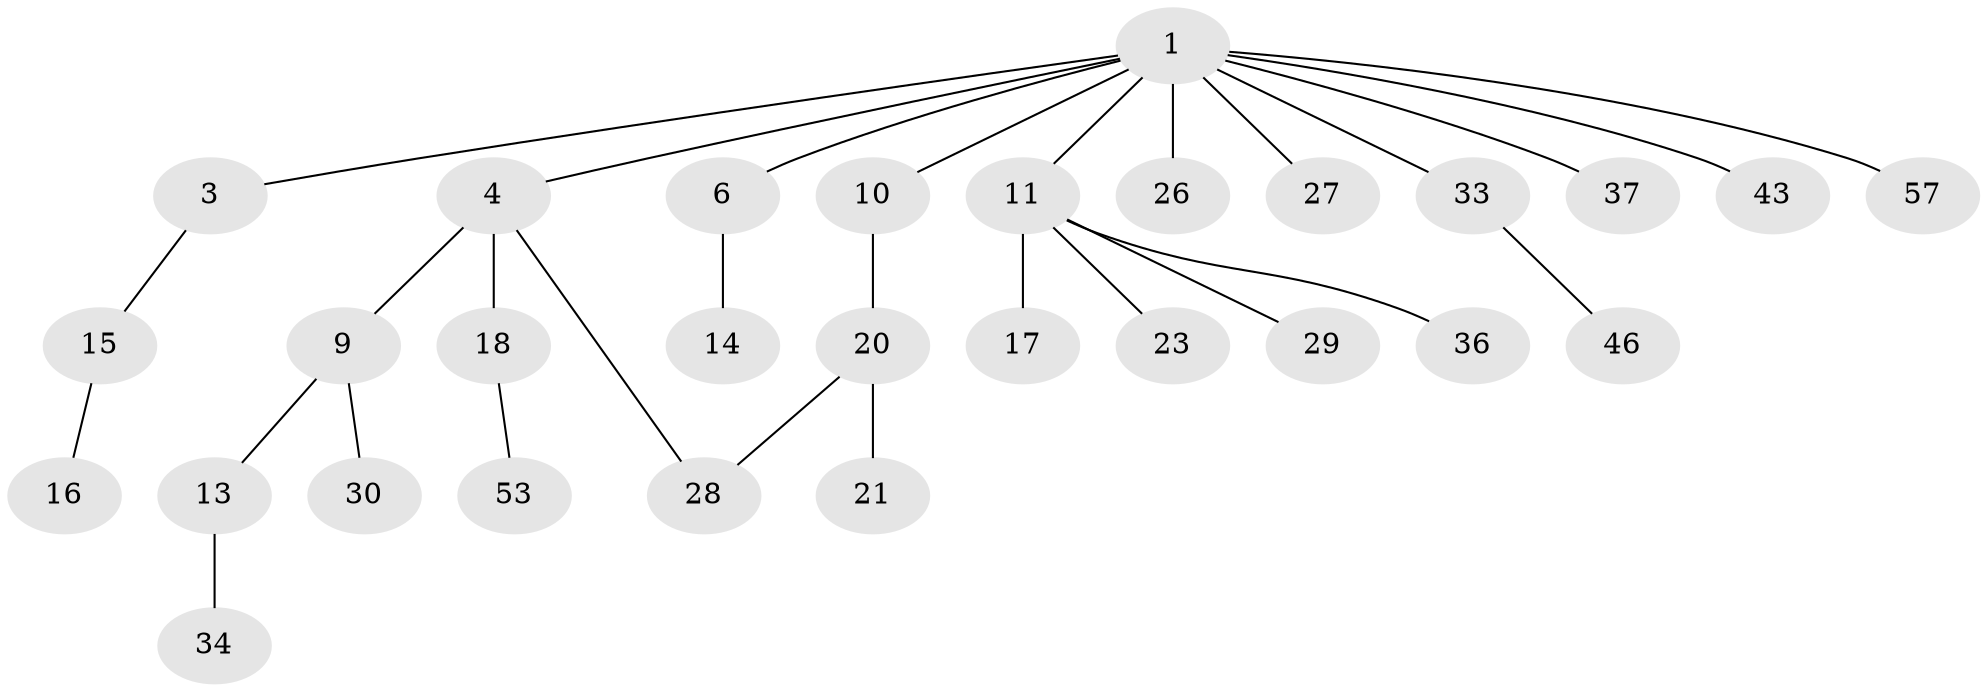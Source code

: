 // original degree distribution, {4: 0.0847457627118644, 8: 0.01694915254237288, 2: 0.3559322033898305, 3: 0.11864406779661017, 5: 0.01694915254237288, 1: 0.4067796610169492}
// Generated by graph-tools (version 1.1) at 2025/13/03/09/25 04:13:16]
// undirected, 29 vertices, 29 edges
graph export_dot {
graph [start="1"]
  node [color=gray90,style=filled];
  1 [super="+2+8"];
  3;
  4 [super="+7+12+5"];
  6;
  9 [super="+55"];
  10;
  11;
  13 [super="+22+51"];
  14;
  15;
  16 [super="+19"];
  17 [super="+40+35"];
  18;
  20 [super="+25"];
  21 [super="+41"];
  23 [super="+24"];
  26 [super="+44"];
  27;
  28 [super="+47"];
  29 [super="+31"];
  30 [super="+58"];
  33;
  34;
  36 [super="+39"];
  37;
  43;
  46;
  53;
  57;
  1 -- 10;
  1 -- 57;
  1 -- 33;
  1 -- 3;
  1 -- 4;
  1 -- 37;
  1 -- 6;
  1 -- 43;
  1 -- 27;
  1 -- 26;
  1 -- 11;
  3 -- 15;
  4 -- 28;
  4 -- 9;
  4 -- 18 [weight=2];
  6 -- 14;
  9 -- 13;
  9 -- 30;
  10 -- 20;
  11 -- 17;
  11 -- 23;
  11 -- 29;
  11 -- 36;
  13 -- 34;
  15 -- 16;
  18 -- 53;
  20 -- 21;
  20 -- 28;
  33 -- 46;
}

